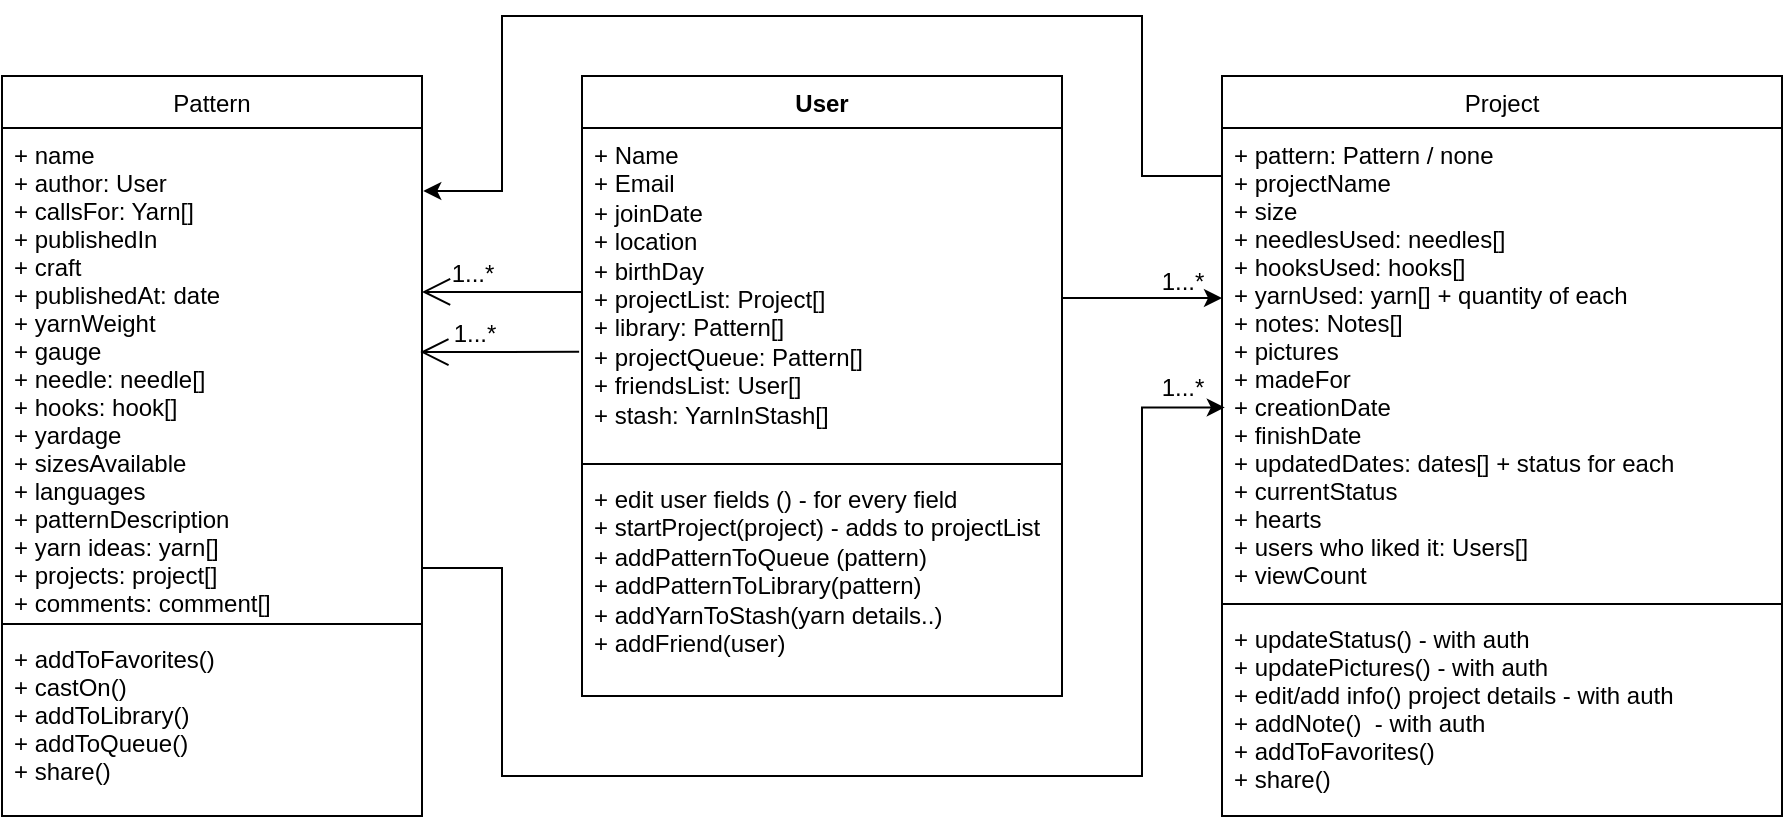 <mxfile version="24.8.0">
  <diagram id="C5RBs43oDa-KdzZeNtuy" name="Page-1">
    <mxGraphModel dx="1000" dy="505" grid="1" gridSize="10" guides="1" tooltips="1" connect="1" arrows="1" fold="1" page="1" pageScale="1" pageWidth="1654" pageHeight="1169" math="0" shadow="0">
      <root>
        <mxCell id="WIyWlLk6GJQsqaUBKTNV-0" />
        <mxCell id="WIyWlLk6GJQsqaUBKTNV-1" parent="WIyWlLk6GJQsqaUBKTNV-0" />
        <mxCell id="zkfFHV4jXpPFQw0GAbJ--13" value="Pattern" style="swimlane;fontStyle=0;align=center;verticalAlign=top;childLayout=stackLayout;horizontal=1;startSize=26;horizontalStack=0;resizeParent=1;resizeLast=0;collapsible=1;marginBottom=0;rounded=0;shadow=0;strokeWidth=1;" parent="WIyWlLk6GJQsqaUBKTNV-1" vertex="1">
          <mxGeometry x="390" y="140" width="210" height="370" as="geometry">
            <mxRectangle x="340" y="380" width="170" height="26" as="alternateBounds" />
          </mxGeometry>
        </mxCell>
        <mxCell id="zkfFHV4jXpPFQw0GAbJ--14" value="+ name&#xa;+ author: User&#xa;+ callsFor: Yarn[]&#xa;+ publishedIn&#xa;+ craft&#xa;+ publishedAt: date&#xa;+ yarnWeight&#xa;+ gauge&#xa;+ needle: needle[] &#xa;+ hooks: hook[]&#xa;+ yardage&#xa;+ sizesAvailable&#xa;+ languages&#xa;+ patternDescription&#xa;+ yarn ideas: yarn[]&#xa;+ projects: project[]&#xa;+ comments: comment[]&#xa;" style="text;align=left;verticalAlign=top;spacingLeft=4;spacingRight=4;overflow=hidden;rotatable=0;points=[[0,0.5],[1,0.5]];portConstraint=eastwest;" parent="zkfFHV4jXpPFQw0GAbJ--13" vertex="1">
          <mxGeometry y="26" width="210" height="244" as="geometry" />
        </mxCell>
        <mxCell id="zkfFHV4jXpPFQw0GAbJ--15" value="" style="line;html=1;strokeWidth=1;align=left;verticalAlign=middle;spacingTop=-1;spacingLeft=3;spacingRight=3;rotatable=0;labelPosition=right;points=[];portConstraint=eastwest;" parent="zkfFHV4jXpPFQw0GAbJ--13" vertex="1">
          <mxGeometry y="270" width="210" height="8" as="geometry" />
        </mxCell>
        <mxCell id="5sHi3y2hiVGAZWeogMf7-20" value="+ addToFavorites()&#xa;+ castOn()&#xa;+ addToLibrary()&#xa;+ addToQueue()&#xa;+ share()" style="text;align=left;verticalAlign=top;spacingLeft=4;spacingRight=4;overflow=hidden;rotatable=0;points=[[0,0.5],[1,0.5]];portConstraint=eastwest;" vertex="1" parent="zkfFHV4jXpPFQw0GAbJ--13">
          <mxGeometry y="278" width="210" height="92" as="geometry" />
        </mxCell>
        <mxCell id="zkfFHV4jXpPFQw0GAbJ--17" value="Project" style="swimlane;fontStyle=0;align=center;verticalAlign=top;childLayout=stackLayout;horizontal=1;startSize=26;horizontalStack=0;resizeParent=1;resizeLast=0;collapsible=1;marginBottom=0;rounded=0;shadow=0;strokeWidth=1;" parent="WIyWlLk6GJQsqaUBKTNV-1" vertex="1">
          <mxGeometry x="1000" y="140" width="280" height="370" as="geometry">
            <mxRectangle x="550" y="140" width="160" height="26" as="alternateBounds" />
          </mxGeometry>
        </mxCell>
        <mxCell id="5sHi3y2hiVGAZWeogMf7-35" value="" style="edgeStyle=orthogonalEdgeStyle;rounded=0;orthogonalLoop=1;jettySize=auto;html=1;exitX=1;exitY=0.5;exitDx=0;exitDy=0;" edge="1" parent="zkfFHV4jXpPFQw0GAbJ--17" source="5sHi3y2hiVGAZWeogMf7-5">
          <mxGeometry relative="1" as="geometry">
            <mxPoint x="-70.24" y="111.053" as="sourcePoint" />
            <mxPoint y="111" as="targetPoint" />
            <Array as="points">
              <mxPoint x="-80" y="111" />
            </Array>
          </mxGeometry>
        </mxCell>
        <mxCell id="zkfFHV4jXpPFQw0GAbJ--18" value="+ pattern: Pattern / none&#xa;+ projectName&#xa;+ size&#xa;+ needlesUsed: needles[]&#xa;+ hooksUsed: hooks[]&#xa;+ yarnUsed: yarn[] + quantity of each&#xa;+ notes: Notes[]&#xa;+ pictures&#xa;+ madeFor&#xa;+ creationDate&#xa;+ finishDate&#xa;+ updatedDates: dates[] + status for each&#xa;+ currentStatus&#xa;+ hearts&#xa;+ users who liked it: Users[]&#xa;+ viewCount&#xa;" style="text;align=left;verticalAlign=top;spacingLeft=4;spacingRight=4;overflow=hidden;rotatable=0;points=[[0,0.5],[1,0.5]];portConstraint=eastwest;" parent="zkfFHV4jXpPFQw0GAbJ--17" vertex="1">
          <mxGeometry y="26" width="280" height="234" as="geometry" />
        </mxCell>
        <mxCell id="zkfFHV4jXpPFQw0GAbJ--23" value="" style="line;html=1;strokeWidth=1;align=left;verticalAlign=middle;spacingTop=-1;spacingLeft=3;spacingRight=3;rotatable=0;labelPosition=right;points=[];portConstraint=eastwest;" parent="zkfFHV4jXpPFQw0GAbJ--17" vertex="1">
          <mxGeometry y="260" width="280" height="8" as="geometry" />
        </mxCell>
        <mxCell id="5sHi3y2hiVGAZWeogMf7-8" value="+ updateStatus() - with auth&#xa;+ updatePictures() - with auth&#xa;+ edit/add info() project details - with auth&#xa;+ addNote()  - with auth&#xa;+ addToFavorites()&#xa;+ share()" style="text;align=left;verticalAlign=top;spacingLeft=4;spacingRight=4;overflow=hidden;rotatable=0;points=[[0,0.5],[1,0.5]];portConstraint=eastwest;" vertex="1" parent="zkfFHV4jXpPFQw0GAbJ--17">
          <mxGeometry y="268" width="280" height="102" as="geometry" />
        </mxCell>
        <mxCell id="5sHi3y2hiVGAZWeogMf7-4" value="User" style="swimlane;fontStyle=1;align=center;verticalAlign=top;childLayout=stackLayout;horizontal=1;startSize=26;horizontalStack=0;resizeParent=1;resizeParentMax=0;resizeLast=0;collapsible=1;marginBottom=0;whiteSpace=wrap;html=1;" vertex="1" parent="WIyWlLk6GJQsqaUBKTNV-1">
          <mxGeometry x="680" y="140" width="240" height="310" as="geometry" />
        </mxCell>
        <mxCell id="5sHi3y2hiVGAZWeogMf7-5" value="+ Name&lt;div&gt;+ Email&lt;/div&gt;&lt;div&gt;+ joinDate&lt;/div&gt;&lt;div&gt;+ location&lt;/div&gt;&lt;div&gt;+ birthDay&lt;/div&gt;&lt;div&gt;+ projectList: Project[]&lt;/div&gt;&lt;div&gt;+ library: Pattern[]&lt;/div&gt;&lt;div&gt;+ projectQueue: Pattern[]&lt;/div&gt;&lt;div&gt;+ friendsList: User[]&lt;/div&gt;&lt;div&gt;+ stash: YarnInStash[]&lt;/div&gt;&lt;div&gt;&lt;br&gt;&lt;/div&gt;" style="text;strokeColor=none;fillColor=none;align=left;verticalAlign=top;spacingLeft=4;spacingRight=4;overflow=hidden;rotatable=0;points=[[0,0.5],[1,0.5]];portConstraint=eastwest;whiteSpace=wrap;html=1;" vertex="1" parent="5sHi3y2hiVGAZWeogMf7-4">
          <mxGeometry y="26" width="240" height="164" as="geometry" />
        </mxCell>
        <mxCell id="5sHi3y2hiVGAZWeogMf7-6" value="" style="line;strokeWidth=1;fillColor=none;align=left;verticalAlign=middle;spacingTop=-1;spacingLeft=3;spacingRight=3;rotatable=0;labelPosition=right;points=[];portConstraint=eastwest;strokeColor=inherit;" vertex="1" parent="5sHi3y2hiVGAZWeogMf7-4">
          <mxGeometry y="190" width="240" height="8" as="geometry" />
        </mxCell>
        <mxCell id="5sHi3y2hiVGAZWeogMf7-7" value="+ edit user fields () - for every field&lt;div&gt;+ startProject(project) - adds to projectList&lt;/div&gt;&lt;div&gt;+ addPatternToQueue (pattern)&lt;/div&gt;&lt;div&gt;+ addPatternToLibrary(pattern)&lt;/div&gt;&lt;div&gt;+ addYarnToStash(yarn details..)&lt;/div&gt;&lt;div&gt;+ addFriend(user)&lt;/div&gt;" style="text;strokeColor=none;fillColor=none;align=left;verticalAlign=top;spacingLeft=4;spacingRight=4;overflow=hidden;rotatable=0;points=[[0,0.5],[1,0.5]];portConstraint=eastwest;whiteSpace=wrap;html=1;" vertex="1" parent="5sHi3y2hiVGAZWeogMf7-4">
          <mxGeometry y="198" width="240" height="112" as="geometry" />
        </mxCell>
        <mxCell id="5sHi3y2hiVGAZWeogMf7-33" value="" style="endArrow=open;endFill=1;endSize=12;html=1;rounded=0;exitX=0;exitY=0.5;exitDx=0;exitDy=0;entryX=1;entryY=0.336;entryDx=0;entryDy=0;entryPerimeter=0;" edge="1" parent="WIyWlLk6GJQsqaUBKTNV-1" source="5sHi3y2hiVGAZWeogMf7-5" target="zkfFHV4jXpPFQw0GAbJ--14">
          <mxGeometry width="160" relative="1" as="geometry">
            <mxPoint x="760" y="330" as="sourcePoint" />
            <mxPoint x="920" y="330" as="targetPoint" />
          </mxGeometry>
        </mxCell>
        <mxCell id="5sHi3y2hiVGAZWeogMf7-34" value="" style="endArrow=open;endFill=1;endSize=12;html=1;rounded=0;exitX=-0.006;exitY=0.67;exitDx=0;exitDy=0;entryX=0.996;entryY=0.451;entryDx=0;entryDy=0;entryPerimeter=0;exitPerimeter=0;" edge="1" parent="WIyWlLk6GJQsqaUBKTNV-1">
          <mxGeometry width="160" relative="1" as="geometry">
            <mxPoint x="678.56" y="277.88" as="sourcePoint" />
            <mxPoint x="599.16" y="278.044" as="targetPoint" />
          </mxGeometry>
        </mxCell>
        <mxCell id="5sHi3y2hiVGAZWeogMf7-38" value="" style="edgeStyle=orthogonalEdgeStyle;rounded=0;orthogonalLoop=1;jettySize=auto;html=1;entryX=0.005;entryY=0.597;entryDx=0;entryDy=0;entryPerimeter=0;" edge="1" parent="WIyWlLk6GJQsqaUBKTNV-1" source="zkfFHV4jXpPFQw0GAbJ--14" target="zkfFHV4jXpPFQw0GAbJ--18">
          <mxGeometry relative="1" as="geometry">
            <mxPoint x="610" y="385.938" as="sourcePoint" />
            <mxPoint x="997.76" y="300" as="targetPoint" />
            <Array as="points">
              <mxPoint x="640" y="386" />
              <mxPoint x="640" y="490" />
              <mxPoint x="960" y="490" />
              <mxPoint x="960" y="306" />
            </Array>
          </mxGeometry>
        </mxCell>
        <mxCell id="5sHi3y2hiVGAZWeogMf7-39" value="" style="edgeStyle=orthogonalEdgeStyle;rounded=0;orthogonalLoop=1;jettySize=auto;html=1;entryX=1.003;entryY=0.129;entryDx=0;entryDy=0;entryPerimeter=0;" edge="1" parent="WIyWlLk6GJQsqaUBKTNV-1" source="zkfFHV4jXpPFQw0GAbJ--18" target="zkfFHV4jXpPFQw0GAbJ--14">
          <mxGeometry relative="1" as="geometry">
            <Array as="points">
              <mxPoint x="960" y="190" />
              <mxPoint x="960" y="110" />
              <mxPoint x="640" y="110" />
              <mxPoint x="640" y="197" />
            </Array>
          </mxGeometry>
        </mxCell>
        <mxCell id="5sHi3y2hiVGAZWeogMf7-40" value="1...*" style="text;html=1;align=center;verticalAlign=middle;resizable=0;points=[];autosize=1;strokeColor=none;fillColor=none;" vertex="1" parent="WIyWlLk6GJQsqaUBKTNV-1">
          <mxGeometry x="960" y="281" width="40" height="30" as="geometry" />
        </mxCell>
        <mxCell id="5sHi3y2hiVGAZWeogMf7-41" value="1...*" style="text;html=1;align=center;verticalAlign=middle;resizable=0;points=[];autosize=1;strokeColor=none;fillColor=none;" vertex="1" parent="WIyWlLk6GJQsqaUBKTNV-1">
          <mxGeometry x="960" y="228" width="40" height="30" as="geometry" />
        </mxCell>
        <mxCell id="5sHi3y2hiVGAZWeogMf7-42" value="1...*" style="text;html=1;align=center;verticalAlign=middle;resizable=0;points=[];autosize=1;strokeColor=none;fillColor=none;" vertex="1" parent="WIyWlLk6GJQsqaUBKTNV-1">
          <mxGeometry x="606" y="254" width="40" height="30" as="geometry" />
        </mxCell>
        <mxCell id="5sHi3y2hiVGAZWeogMf7-43" value="1...*" style="text;html=1;align=center;verticalAlign=middle;resizable=0;points=[];autosize=1;strokeColor=none;fillColor=none;" vertex="1" parent="WIyWlLk6GJQsqaUBKTNV-1">
          <mxGeometry x="605" y="224" width="40" height="30" as="geometry" />
        </mxCell>
      </root>
    </mxGraphModel>
  </diagram>
</mxfile>
